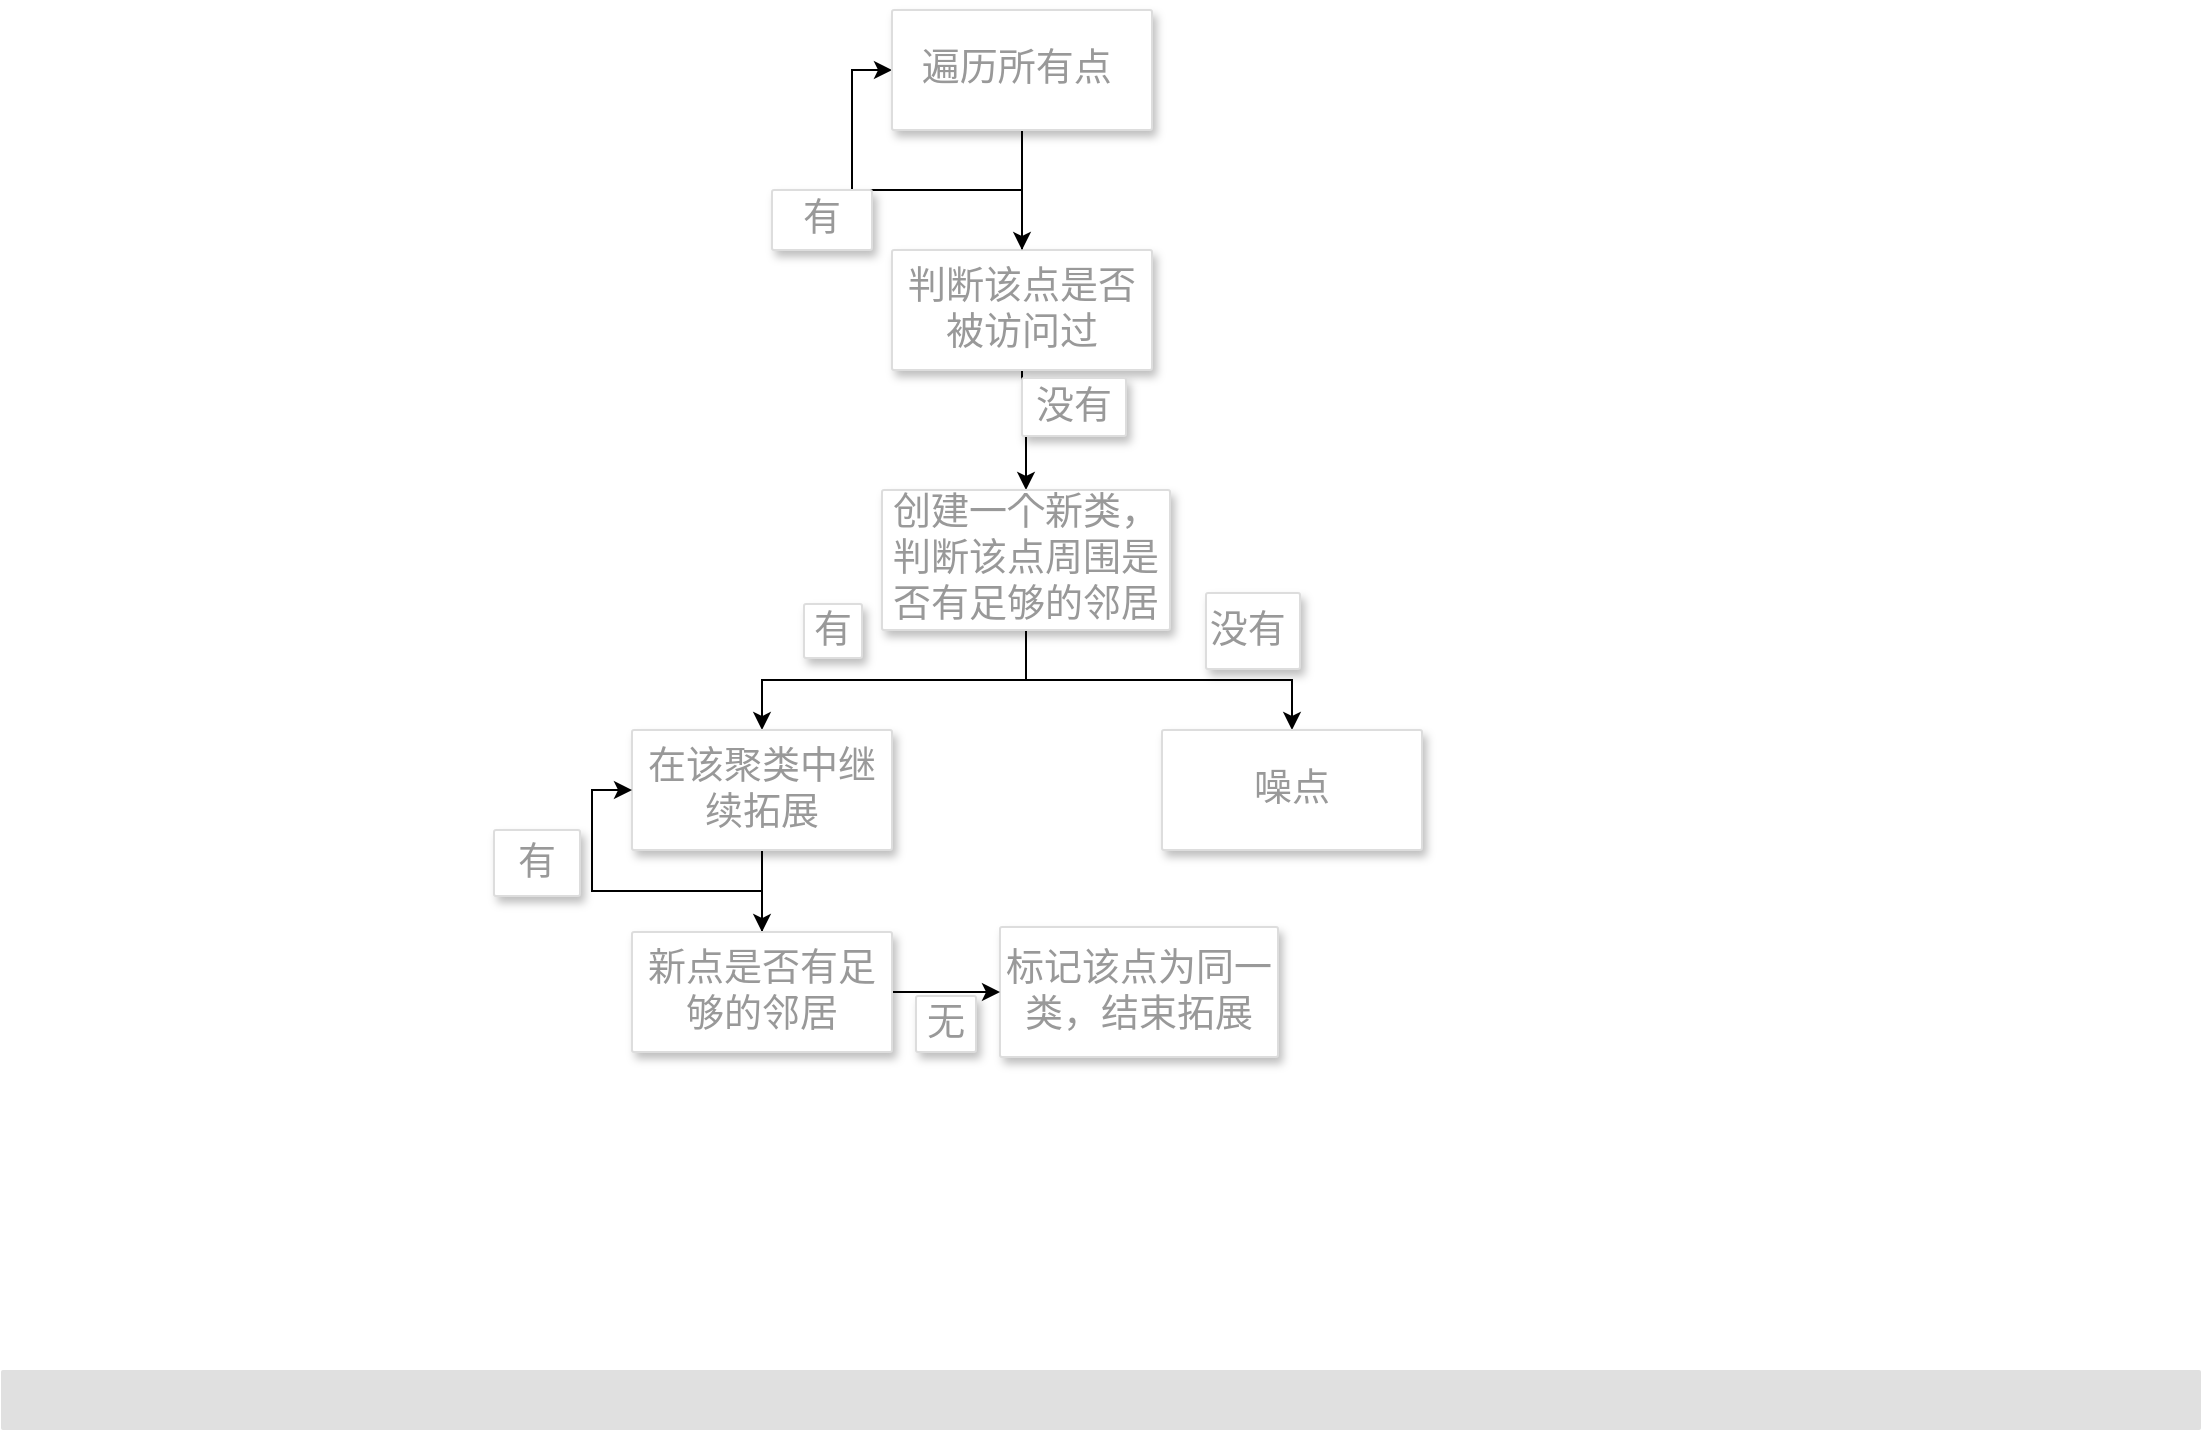 <mxfile version="20.0.1" type="github">
  <diagram id="f106602c-feb2-e66a-4537-3a34d633f6aa" name="Page-1">
    <mxGraphModel dx="1038" dy="579" grid="0" gridSize="10" guides="1" tooltips="1" connect="1" arrows="1" fold="1" page="1" pageScale="1" pageWidth="1169" pageHeight="827" background="none" math="0" shadow="0">
      <root>
        <mxCell id="0" />
        <mxCell id="1" parent="0" />
        <mxCell id="16" value="" style="rounded=1;absoluteArcSize=1;arcSize=2;html=1;strokeColor=none;gradientColor=none;shadow=0;dashed=0;strokeColor=none;fontSize=12;fontColor=#9E9E9E;align=left;verticalAlign=top;spacing=10;spacingTop=-4;fillColor=#E0E0E0;" parent="1" vertex="1">
          <mxGeometry x="34.5" y="740" width="1100" height="30" as="geometry" />
        </mxCell>
        <mxCell id="-bmkmWvGNsPvscFq14zv-419" style="edgeStyle=orthogonalEdgeStyle;rounded=0;orthogonalLoop=1;jettySize=auto;html=1;entryX=0;entryY=0.5;entryDx=0;entryDy=0;fontSize=19;" edge="1" parent="1" source="392" target="-bmkmWvGNsPvscFq14zv-416">
          <mxGeometry relative="1" as="geometry" />
        </mxCell>
        <mxCell id="-bmkmWvGNsPvscFq14zv-420" style="edgeStyle=orthogonalEdgeStyle;rounded=0;orthogonalLoop=1;jettySize=auto;html=1;entryX=0.5;entryY=0;entryDx=0;entryDy=0;fontSize=19;" edge="1" parent="1" source="392" target="-bmkmWvGNsPvscFq14zv-414">
          <mxGeometry relative="1" as="geometry" />
        </mxCell>
        <mxCell id="392" value="判断该点是否被访问过" style="strokeColor=#dddddd;fillColor=#ffffff;shadow=1;strokeWidth=1;rounded=1;absoluteArcSize=1;arcSize=2;labelPosition=center;verticalLabelPosition=middle;align=center;verticalAlign=middle;spacingLeft=0;fontColor=#999999;fontSize=19;whiteSpace=wrap;spacingBottom=2;html=1;" parent="1" vertex="1">
          <mxGeometry x="480" y="180" width="130" height="60" as="geometry" />
        </mxCell>
        <mxCell id="-bmkmWvGNsPvscFq14zv-430" style="edgeStyle=orthogonalEdgeStyle;rounded=0;orthogonalLoop=1;jettySize=auto;html=1;fontSize=19;" edge="1" parent="1" source="-bmkmWvGNsPvscFq14zv-414" target="-bmkmWvGNsPvscFq14zv-415">
          <mxGeometry relative="1" as="geometry" />
        </mxCell>
        <mxCell id="-bmkmWvGNsPvscFq14zv-432" style="edgeStyle=orthogonalEdgeStyle;rounded=0;orthogonalLoop=1;jettySize=auto;html=1;fontSize=19;" edge="1" parent="1" source="-bmkmWvGNsPvscFq14zv-414" target="-bmkmWvGNsPvscFq14zv-428">
          <mxGeometry relative="1" as="geometry" />
        </mxCell>
        <mxCell id="-bmkmWvGNsPvscFq14zv-414" value="创建一个新类，判断该点周围是否有足够的邻居" style="strokeColor=#dddddd;fillColor=#ffffff;shadow=1;strokeWidth=1;rounded=1;absoluteArcSize=1;arcSize=2;labelPosition=center;verticalLabelPosition=middle;align=center;verticalAlign=middle;spacingLeft=0;fontColor=#999999;fontSize=19;whiteSpace=wrap;spacingBottom=2;html=1;" vertex="1" parent="1">
          <mxGeometry x="475" y="300" width="144" height="70" as="geometry" />
        </mxCell>
        <mxCell id="-bmkmWvGNsPvscFq14zv-434" style="edgeStyle=orthogonalEdgeStyle;rounded=0;orthogonalLoop=1;jettySize=auto;html=1;entryX=0.5;entryY=0;entryDx=0;entryDy=0;fontSize=19;" edge="1" parent="1" source="-bmkmWvGNsPvscFq14zv-415" target="-bmkmWvGNsPvscFq14zv-422">
          <mxGeometry relative="1" as="geometry" />
        </mxCell>
        <mxCell id="-bmkmWvGNsPvscFq14zv-415" value="在该聚类中继续拓展" style="strokeColor=#dddddd;fillColor=#ffffff;shadow=1;strokeWidth=1;rounded=1;absoluteArcSize=1;arcSize=2;labelPosition=center;verticalLabelPosition=middle;align=center;verticalAlign=middle;spacingLeft=0;fontColor=#999999;fontSize=19;whiteSpace=wrap;spacingBottom=2;html=1;" vertex="1" parent="1">
          <mxGeometry x="350" y="420" width="130" height="60" as="geometry" />
        </mxCell>
        <mxCell id="-bmkmWvGNsPvscFq14zv-418" style="edgeStyle=orthogonalEdgeStyle;rounded=0;orthogonalLoop=1;jettySize=auto;html=1;entryX=0.5;entryY=0;entryDx=0;entryDy=0;fontSize=19;" edge="1" parent="1" source="-bmkmWvGNsPvscFq14zv-416" target="392">
          <mxGeometry relative="1" as="geometry" />
        </mxCell>
        <mxCell id="-bmkmWvGNsPvscFq14zv-416" value="遍历所有点&amp;nbsp;" style="strokeColor=#dddddd;fillColor=#ffffff;shadow=1;strokeWidth=1;rounded=1;absoluteArcSize=1;arcSize=2;labelPosition=center;verticalLabelPosition=middle;align=center;verticalAlign=middle;spacingLeft=0;fontColor=#999999;fontSize=19;whiteSpace=wrap;spacingBottom=2;html=1;" vertex="1" parent="1">
          <mxGeometry x="480" y="60" width="130" height="60" as="geometry" />
        </mxCell>
        <mxCell id="-bmkmWvGNsPvscFq14zv-417" value="有" style="strokeColor=#dddddd;fillColor=#ffffff;shadow=1;strokeWidth=1;rounded=1;absoluteArcSize=1;arcSize=2;labelPosition=center;verticalLabelPosition=middle;align=center;verticalAlign=middle;spacingLeft=0;fontColor=#999999;fontSize=19;whiteSpace=wrap;spacingBottom=2;html=1;" vertex="1" parent="1">
          <mxGeometry x="420" y="150" width="50" height="30" as="geometry" />
        </mxCell>
        <mxCell id="-bmkmWvGNsPvscFq14zv-421" value="标记该点为同一类，结束拓展" style="strokeColor=#dddddd;fillColor=#ffffff;shadow=1;strokeWidth=1;rounded=1;absoluteArcSize=1;arcSize=2;labelPosition=center;verticalLabelPosition=middle;align=center;verticalAlign=middle;spacingLeft=0;fontColor=#999999;fontSize=19;whiteSpace=wrap;spacingBottom=2;html=1;" vertex="1" parent="1">
          <mxGeometry x="534" y="518.5" width="139" height="65" as="geometry" />
        </mxCell>
        <mxCell id="-bmkmWvGNsPvscFq14zv-433" style="edgeStyle=orthogonalEdgeStyle;rounded=0;orthogonalLoop=1;jettySize=auto;html=1;entryX=0;entryY=0.5;entryDx=0;entryDy=0;fontSize=19;" edge="1" parent="1" source="-bmkmWvGNsPvscFq14zv-422" target="-bmkmWvGNsPvscFq14zv-415">
          <mxGeometry relative="1" as="geometry" />
        </mxCell>
        <mxCell id="-bmkmWvGNsPvscFq14zv-436" style="edgeStyle=orthogonalEdgeStyle;rounded=0;orthogonalLoop=1;jettySize=auto;html=1;entryX=0;entryY=0.5;entryDx=0;entryDy=0;fontSize=19;" edge="1" parent="1" source="-bmkmWvGNsPvscFq14zv-422" target="-bmkmWvGNsPvscFq14zv-421">
          <mxGeometry relative="1" as="geometry" />
        </mxCell>
        <mxCell id="-bmkmWvGNsPvscFq14zv-422" value="新点是否有足够的邻居" style="strokeColor=#dddddd;fillColor=#ffffff;shadow=1;strokeWidth=1;rounded=1;absoluteArcSize=1;arcSize=2;labelPosition=center;verticalLabelPosition=middle;align=center;verticalAlign=middle;spacingLeft=0;fontColor=#999999;fontSize=19;whiteSpace=wrap;spacingBottom=2;html=1;" vertex="1" parent="1">
          <mxGeometry x="350" y="521" width="130" height="60" as="geometry" />
        </mxCell>
        <mxCell id="-bmkmWvGNsPvscFq14zv-423" value="没有" style="strokeColor=#dddddd;fillColor=#ffffff;shadow=1;strokeWidth=1;rounded=1;absoluteArcSize=1;arcSize=2;labelPosition=center;verticalLabelPosition=middle;align=center;verticalAlign=middle;spacingLeft=0;fontColor=#999999;fontSize=19;whiteSpace=wrap;spacingBottom=2;html=1;" vertex="1" parent="1">
          <mxGeometry x="545" y="244" width="52" height="29" as="geometry" />
        </mxCell>
        <mxCell id="-bmkmWvGNsPvscFq14zv-424" value="有" style="strokeColor=#dddddd;fillColor=#ffffff;shadow=1;strokeWidth=1;rounded=1;absoluteArcSize=1;arcSize=2;labelPosition=center;verticalLabelPosition=middle;align=center;verticalAlign=middle;spacingLeft=0;fontColor=#999999;fontSize=19;whiteSpace=wrap;spacingBottom=2;html=1;" vertex="1" parent="1">
          <mxGeometry x="281" y="470" width="43" height="33" as="geometry" />
        </mxCell>
        <mxCell id="-bmkmWvGNsPvscFq14zv-425" value="无" style="strokeColor=#dddddd;fillColor=#ffffff;shadow=1;strokeWidth=1;rounded=1;absoluteArcSize=1;arcSize=2;labelPosition=center;verticalLabelPosition=middle;align=center;verticalAlign=middle;spacingLeft=0;fontColor=#999999;fontSize=19;whiteSpace=wrap;spacingBottom=2;html=1;" vertex="1" parent="1">
          <mxGeometry x="492" y="553" width="30" height="28" as="geometry" />
        </mxCell>
        <mxCell id="-bmkmWvGNsPvscFq14zv-426" value="没有&amp;nbsp;" style="strokeColor=#dddddd;fillColor=#ffffff;shadow=1;strokeWidth=1;rounded=1;absoluteArcSize=1;arcSize=2;labelPosition=center;verticalLabelPosition=middle;align=center;verticalAlign=middle;spacingLeft=0;fontColor=#999999;fontSize=19;whiteSpace=wrap;spacingBottom=2;html=1;" vertex="1" parent="1">
          <mxGeometry x="637" y="351.5" width="47" height="38" as="geometry" />
        </mxCell>
        <mxCell id="-bmkmWvGNsPvscFq14zv-427" value="有" style="strokeColor=#dddddd;fillColor=#ffffff;shadow=1;strokeWidth=1;rounded=1;absoluteArcSize=1;arcSize=2;labelPosition=center;verticalLabelPosition=middle;align=center;verticalAlign=middle;spacingLeft=0;fontColor=#999999;fontSize=19;whiteSpace=wrap;spacingBottom=2;html=1;" vertex="1" parent="1">
          <mxGeometry x="436" y="357" width="29" height="27" as="geometry" />
        </mxCell>
        <mxCell id="-bmkmWvGNsPvscFq14zv-428" value="噪点" style="strokeColor=#dddddd;fillColor=#ffffff;shadow=1;strokeWidth=1;rounded=1;absoluteArcSize=1;arcSize=2;labelPosition=center;verticalLabelPosition=middle;align=center;verticalAlign=middle;spacingLeft=0;fontColor=#999999;fontSize=19;whiteSpace=wrap;spacingBottom=2;html=1;" vertex="1" parent="1">
          <mxGeometry x="615" y="420" width="130" height="60" as="geometry" />
        </mxCell>
      </root>
    </mxGraphModel>
  </diagram>
</mxfile>
